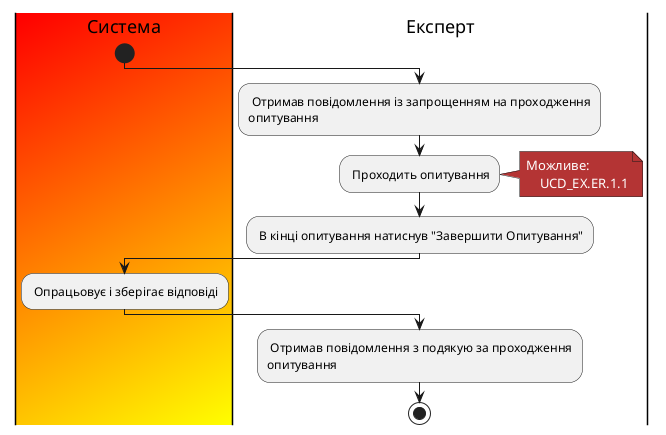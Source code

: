 @startuml
skinparam ArchimateBackgroundColor #ffffff
skinparam	shadowing false
skinparam Note {
	BackgroundColor #B43434
	FontColor #ffffff
}

|#Red/Yellow|Система| 

start
|Експерт| 
: Отримав повідомлення із запрощенням на проходження
опитування;

: Проходить опитування;

note right
Можливе:
    UCD_EX.ER.1.1
end note

: В кінці опитування натиснув "Завершити Опитування";

|#Red/Yellow|Система| 
: Опрацьовує і зберігає відповіді;

|Експерт| 
: Отримав повідомлення з подякую за проходження
опитування;
stop;


@enduml
